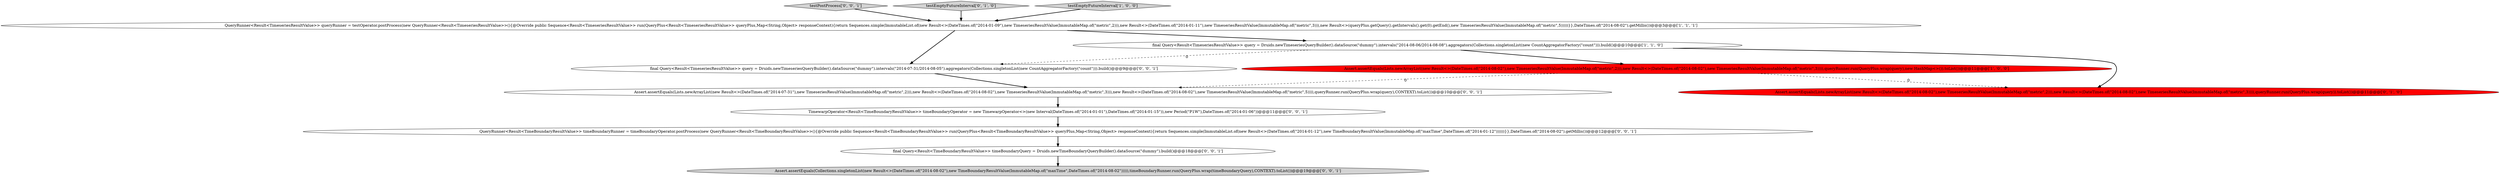 digraph {
12 [style = filled, label = "testPostProcess['0', '0', '1']", fillcolor = lightgray, shape = diamond image = "AAA0AAABBB3BBB"];
8 [style = filled, label = "TimewarpOperator<Result<TimeBoundaryResultValue>> timeBoundaryOperator = new TimewarpOperator<>(new Interval(DateTimes.of(\"2014-01-01\"),DateTimes.of(\"2014-01-15\")),new Period(\"P1W\"),DateTimes.of(\"2014-01-06\"))@@@11@@@['0', '0', '1']", fillcolor = white, shape = ellipse image = "AAA0AAABBB3BBB"];
11 [style = filled, label = "final Query<Result<TimeBoundaryResultValue>> timeBoundaryQuery = Druids.newTimeBoundaryQueryBuilder().dataSource(\"dummy\").build()@@@18@@@['0', '0', '1']", fillcolor = white, shape = ellipse image = "AAA0AAABBB3BBB"];
2 [style = filled, label = "QueryRunner<Result<TimeseriesResultValue>> queryRunner = testOperator.postProcess(new QueryRunner<Result<TimeseriesResultValue>>(){@Override public Sequence<Result<TimeseriesResultValue>> run(QueryPlus<Result<TimeseriesResultValue>> queryPlus,Map<String,Object> responseContext){return Sequences.simple(ImmutableList.of(new Result<>(DateTimes.of(\"2014-01-09\"),new TimeseriesResultValue(ImmutableMap.of(\"metric\",2))),new Result<>(DateTimes.of(\"2014-01-11\"),new TimeseriesResultValue(ImmutableMap.of(\"metric\",3))),new Result<>(queryPlus.getQuery().getIntervals().get(0).getEnd(),new TimeseriesResultValue(ImmutableMap.of(\"metric\",5)))))}},DateTimes.of(\"2014-08-02\").getMillis())@@@3@@@['1', '1', '1']", fillcolor = white, shape = ellipse image = "AAA0AAABBB1BBB"];
7 [style = filled, label = "final Query<Result<TimeseriesResultValue>> query = Druids.newTimeseriesQueryBuilder().dataSource(\"dummy\").intervals(\"2014-07-31/2014-08-05\").aggregators(Collections.singletonList(new CountAggregatorFactory(\"count\"))).build()@@@9@@@['0', '0', '1']", fillcolor = white, shape = ellipse image = "AAA0AAABBB3BBB"];
5 [style = filled, label = "Assert.assertEquals(Lists.newArrayList(new Result<>(DateTimes.of(\"2014-08-02\"),new TimeseriesResultValue(ImmutableMap.of(\"metric\",2))),new Result<>(DateTimes.of(\"2014-08-02\"),new TimeseriesResultValue(ImmutableMap.of(\"metric\",3)))),queryRunner.run(QueryPlus.wrap(query)).toList())@@@11@@@['0', '1', '0']", fillcolor = red, shape = ellipse image = "AAA1AAABBB2BBB"];
3 [style = filled, label = "final Query<Result<TimeseriesResultValue>> query = Druids.newTimeseriesQueryBuilder().dataSource(\"dummy\").intervals(\"2014-08-06/2014-08-08\").aggregators(Collections.singletonList(new CountAggregatorFactory(\"count\"))).build()@@@10@@@['1', '1', '0']", fillcolor = white, shape = ellipse image = "AAA0AAABBB1BBB"];
10 [style = filled, label = "Assert.assertEquals(Collections.singletonList(new Result<>(DateTimes.of(\"2014-08-02\"),new TimeBoundaryResultValue(ImmutableMap.of(\"maxTime\",DateTimes.of(\"2014-08-02\"))))),timeBoundaryRunner.run(QueryPlus.wrap(timeBoundaryQuery),CONTEXT).toList())@@@19@@@['0', '0', '1']", fillcolor = lightgray, shape = ellipse image = "AAA0AAABBB3BBB"];
4 [style = filled, label = "testEmptyFutureInterval['0', '1', '0']", fillcolor = lightgray, shape = diamond image = "AAA0AAABBB2BBB"];
0 [style = filled, label = "Assert.assertEquals(Lists.newArrayList(new Result<>(DateTimes.of(\"2014-08-02\"),new TimeseriesResultValue(ImmutableMap.of(\"metric\",2))),new Result<>(DateTimes.of(\"2014-08-02\"),new TimeseriesResultValue(ImmutableMap.of(\"metric\",3)))),queryRunner.run(QueryPlus.wrap(query),new HashMap<>()).toList())@@@11@@@['1', '0', '0']", fillcolor = red, shape = ellipse image = "AAA1AAABBB1BBB"];
6 [style = filled, label = "Assert.assertEquals(Lists.newArrayList(new Result<>(DateTimes.of(\"2014-07-31\"),new TimeseriesResultValue(ImmutableMap.of(\"metric\",2))),new Result<>(DateTimes.of(\"2014-08-02\"),new TimeseriesResultValue(ImmutableMap.of(\"metric\",3))),new Result<>(DateTimes.of(\"2014-08-02\"),new TimeseriesResultValue(ImmutableMap.of(\"metric\",5)))),queryRunner.run(QueryPlus.wrap(query),CONTEXT).toList())@@@10@@@['0', '0', '1']", fillcolor = white, shape = ellipse image = "AAA0AAABBB3BBB"];
9 [style = filled, label = "QueryRunner<Result<TimeBoundaryResultValue>> timeBoundaryRunner = timeBoundaryOperator.postProcess(new QueryRunner<Result<TimeBoundaryResultValue>>(){@Override public Sequence<Result<TimeBoundaryResultValue>> run(QueryPlus<Result<TimeBoundaryResultValue>> queryPlus,Map<String,Object> responseContext){return Sequences.simple(ImmutableList.of(new Result<>(DateTimes.of(\"2014-01-12\"),new TimeBoundaryResultValue(ImmutableMap.of(\"maxTime\",DateTimes.of(\"2014-01-12\"))))))}},DateTimes.of(\"2014-08-02\").getMillis())@@@12@@@['0', '0', '1']", fillcolor = white, shape = ellipse image = "AAA0AAABBB3BBB"];
1 [style = filled, label = "testEmptyFutureInterval['1', '0', '0']", fillcolor = lightgray, shape = diamond image = "AAA0AAABBB1BBB"];
6->8 [style = bold, label=""];
12->2 [style = bold, label=""];
3->5 [style = bold, label=""];
1->2 [style = bold, label=""];
7->6 [style = bold, label=""];
4->2 [style = bold, label=""];
2->7 [style = bold, label=""];
9->11 [style = bold, label=""];
0->5 [style = dashed, label="0"];
11->10 [style = bold, label=""];
3->7 [style = dashed, label="0"];
3->0 [style = bold, label=""];
2->3 [style = bold, label=""];
0->6 [style = dashed, label="0"];
8->9 [style = bold, label=""];
}
